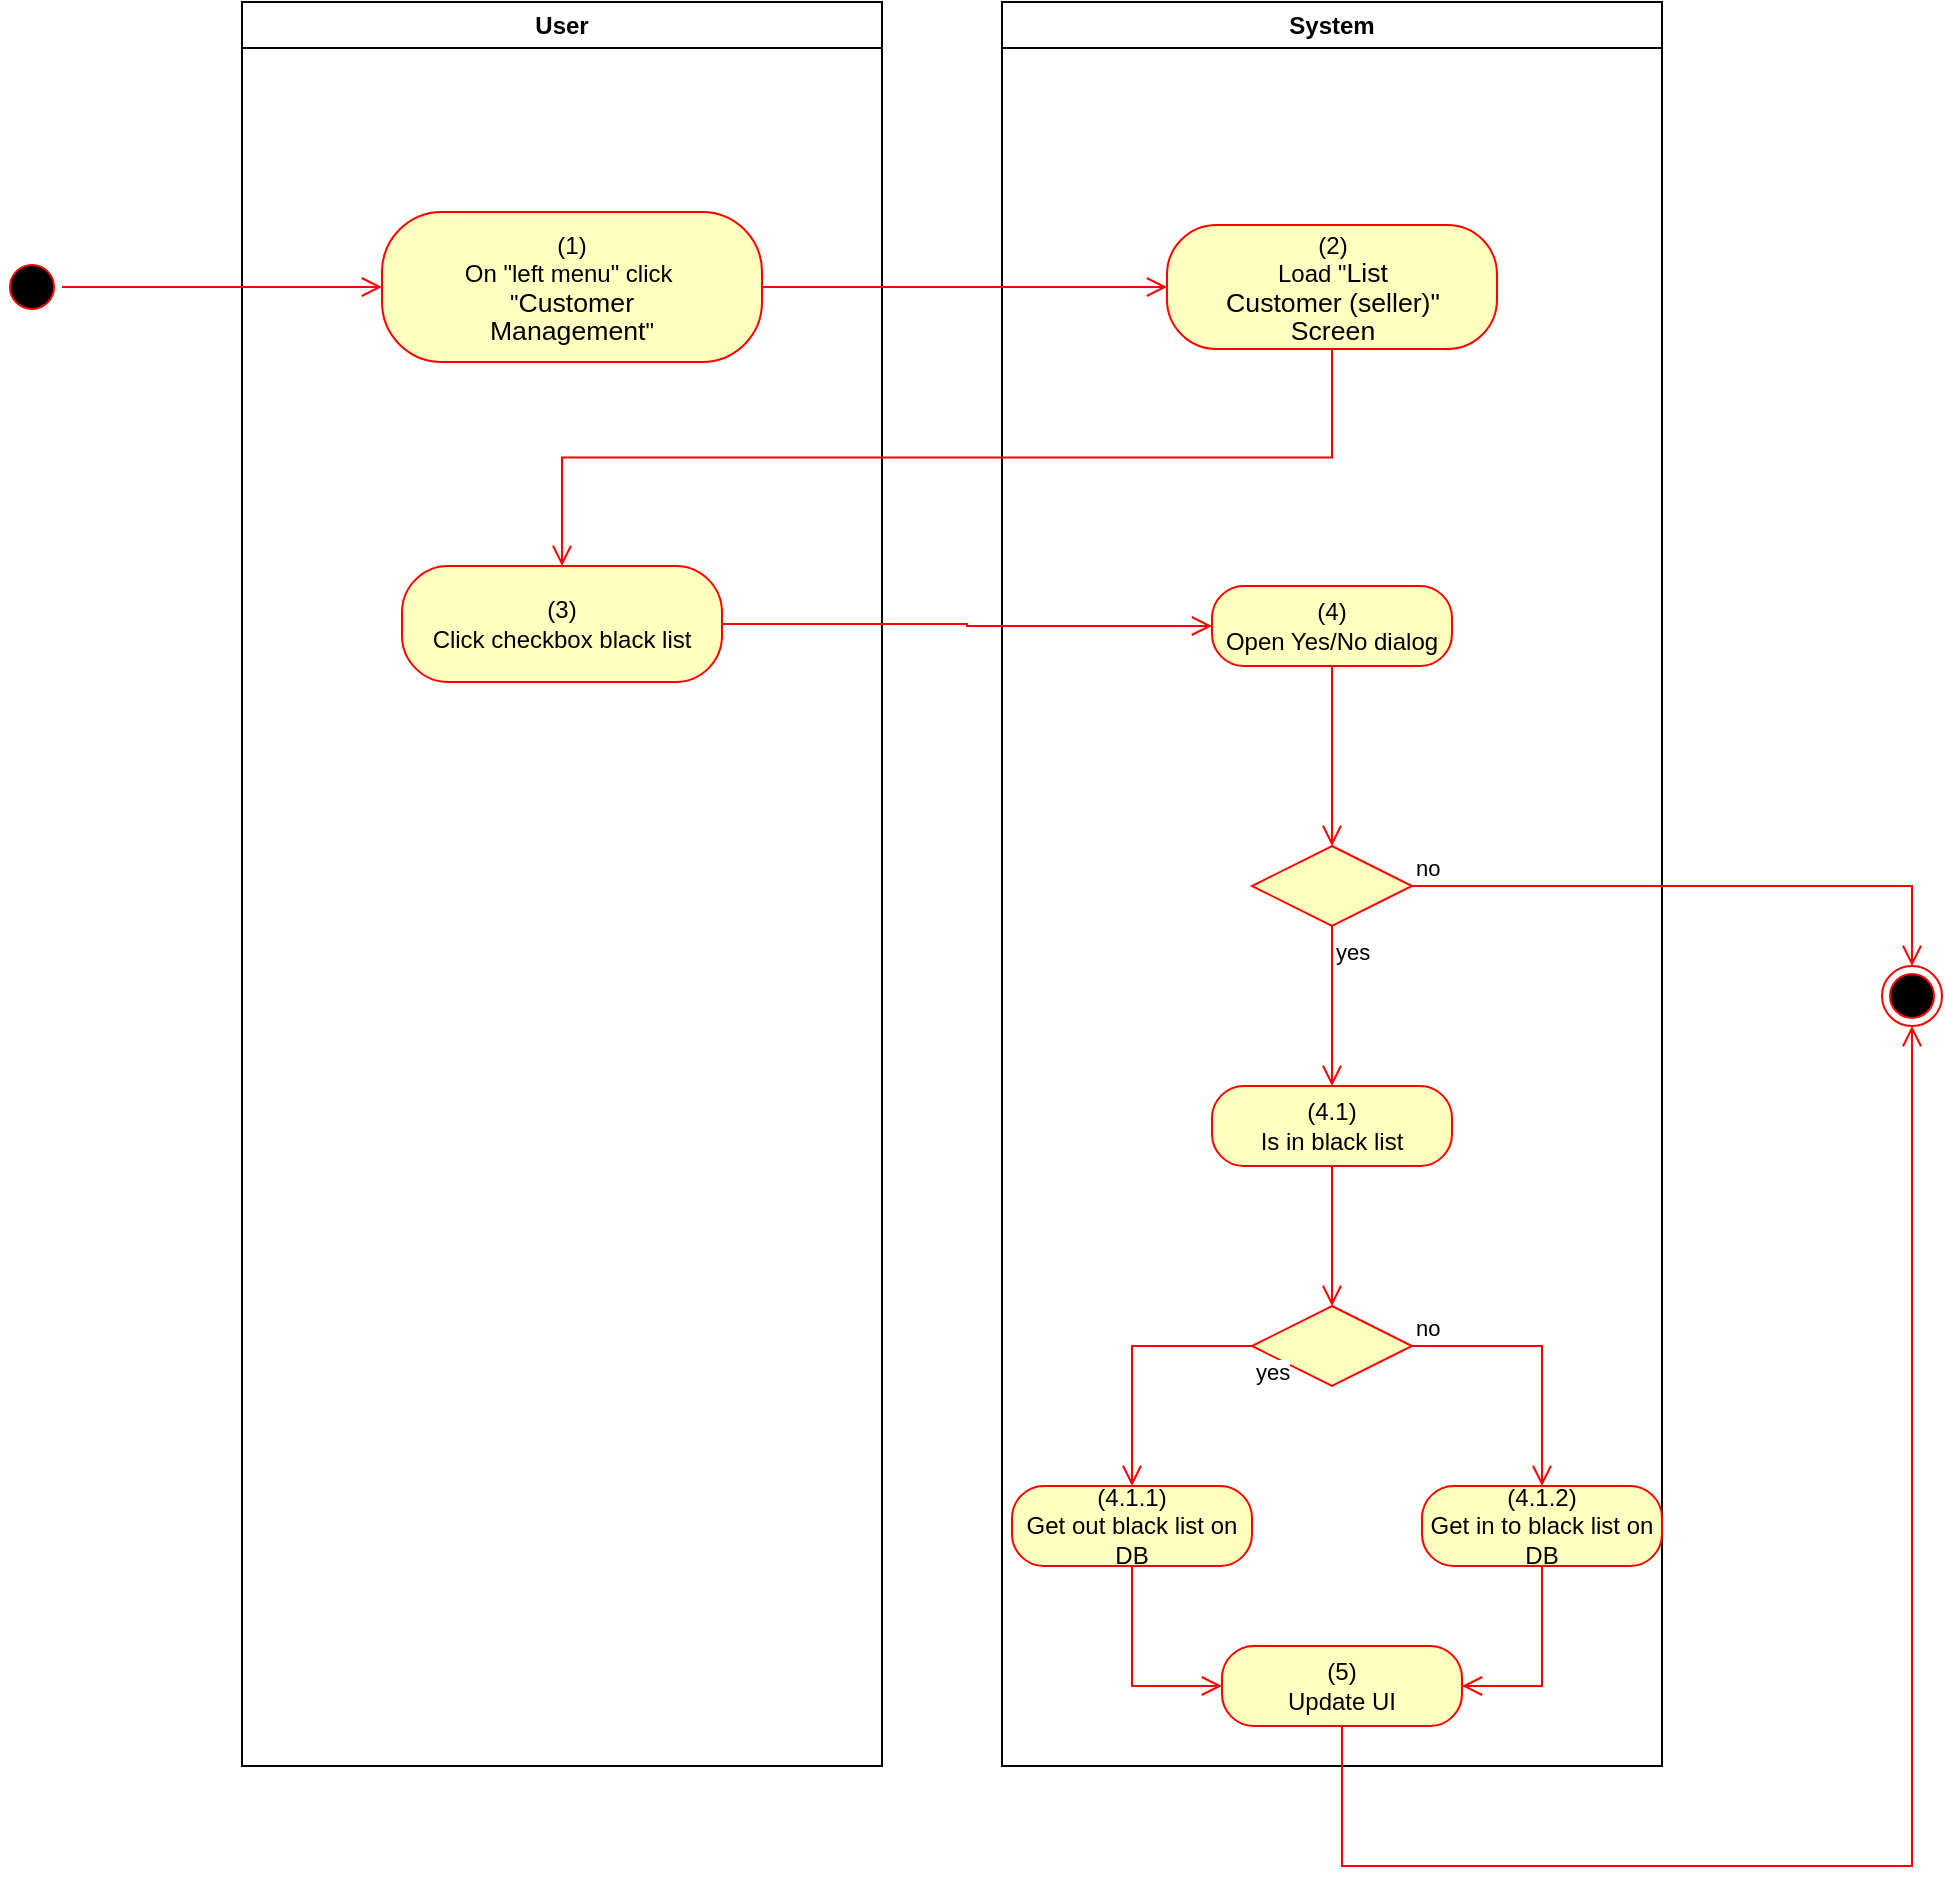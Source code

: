 <mxfile version="15.4.0" type="device"><diagram id="DqPd3pPzUuVAyW2Fu5ij" name="Page-1"><mxGraphModel dx="1086" dy="806" grid="1" gridSize="10" guides="1" tooltips="1" connect="1" arrows="1" fold="1" page="1" pageScale="1" pageWidth="850" pageHeight="1100" math="0" shadow="0"><root><mxCell id="0"/><mxCell id="1" parent="0"/><mxCell id="veHATAxZCfHgYQKrCV3v-1" value="User" style="swimlane;whiteSpace=wrap" vertex="1" parent="1"><mxGeometry x="140" y="128" width="320" height="882" as="geometry"><mxRectangle x="120" y="128" width="60" height="23" as="alternateBounds"/></mxGeometry></mxCell><mxCell id="veHATAxZCfHgYQKrCV3v-2" value="&lt;span&gt;(1)&lt;/span&gt;&lt;br style=&quot;padding: 0px ; margin: 0px&quot;&gt;&lt;span&gt;On &quot;left menu&quot; click&amp;nbsp;&lt;/span&gt;&lt;br style=&quot;padding: 0px ; margin: 0px&quot;&gt;&lt;span&gt;&quot;&lt;/span&gt;&lt;span lang=&quot;EN-GB&quot; style=&quot;font-size: 10pt ; line-height: 107% ; font-family: &amp;#34;arial&amp;#34; , sans-serif&quot;&gt;Customer&lt;br/&gt;Management&lt;/span&gt;&lt;span&gt;&quot;&lt;/span&gt;" style="rounded=1;whiteSpace=wrap;html=1;arcSize=40;fontColor=#000000;fillColor=#ffffc0;strokeColor=#ff0000;" vertex="1" parent="veHATAxZCfHgYQKrCV3v-1"><mxGeometry x="70" y="105" width="190" height="75" as="geometry"/></mxCell><mxCell id="veHATAxZCfHgYQKrCV3v-10" value="(3)&lt;br&gt;Click checkbox black list" style="rounded=1;whiteSpace=wrap;html=1;arcSize=40;fontColor=#000000;fillColor=#ffffc0;strokeColor=#ff0000;" vertex="1" parent="veHATAxZCfHgYQKrCV3v-1"><mxGeometry x="80" y="282" width="160" height="58" as="geometry"/></mxCell><mxCell id="veHATAxZCfHgYQKrCV3v-3" value="System" style="swimlane;whiteSpace=wrap;startSize=23;" vertex="1" parent="1"><mxGeometry x="520" y="128" width="330" height="882" as="geometry"/></mxCell><mxCell id="veHATAxZCfHgYQKrCV3v-4" value="(2)&lt;br&gt;Load &quot;&lt;span lang=&quot;EN-GB&quot; style=&quot;font-size: 10pt ; line-height: 107% ; font-family: &amp;#34;arial&amp;#34; , sans-serif&quot;&gt;&lt;span lang=&quot;EN-GB&quot; style=&quot;font-size: 10pt ; line-height: 107% ; font-family: &amp;#34;arial&amp;#34; , sans-serif&quot;&gt;List&lt;br/&gt;Customer (seller)&lt;/span&gt;&quot;&lt;br&gt;Screen&lt;br&gt;&lt;/span&gt;" style="rounded=1;whiteSpace=wrap;html=1;arcSize=40;fontColor=#000000;fillColor=#ffffc0;strokeColor=#ff0000;" vertex="1" parent="veHATAxZCfHgYQKrCV3v-3"><mxGeometry x="82.5" y="111.5" width="165" height="62" as="geometry"/></mxCell><mxCell id="veHATAxZCfHgYQKrCV3v-12" value="(4)&lt;br&gt;Open Yes/No dialog" style="rounded=1;whiteSpace=wrap;html=1;arcSize=40;fontColor=#000000;fillColor=#ffffc0;strokeColor=#ff0000;" vertex="1" parent="veHATAxZCfHgYQKrCV3v-3"><mxGeometry x="105" y="292" width="120" height="40" as="geometry"/></mxCell><mxCell id="veHATAxZCfHgYQKrCV3v-13" value="" style="edgeStyle=orthogonalEdgeStyle;html=1;verticalAlign=bottom;endArrow=open;endSize=8;strokeColor=#ff0000;rounded=0;entryX=0.5;entryY=0;entryDx=0;entryDy=0;" edge="1" source="veHATAxZCfHgYQKrCV3v-12" parent="veHATAxZCfHgYQKrCV3v-3" target="veHATAxZCfHgYQKrCV3v-14"><mxGeometry relative="1" as="geometry"><mxPoint x="165" y="382" as="targetPoint"/></mxGeometry></mxCell><mxCell id="veHATAxZCfHgYQKrCV3v-14" value="" style="rhombus;whiteSpace=wrap;html=1;fillColor=#ffffc0;strokeColor=#ff0000;" vertex="1" parent="veHATAxZCfHgYQKrCV3v-3"><mxGeometry x="125" y="422" width="80" height="40" as="geometry"/></mxCell><mxCell id="veHATAxZCfHgYQKrCV3v-16" value="yes" style="edgeStyle=orthogonalEdgeStyle;html=1;align=left;verticalAlign=top;endArrow=open;endSize=8;strokeColor=#ff0000;rounded=0;entryX=0.5;entryY=0;entryDx=0;entryDy=0;" edge="1" source="veHATAxZCfHgYQKrCV3v-14" parent="veHATAxZCfHgYQKrCV3v-3" target="veHATAxZCfHgYQKrCV3v-17"><mxGeometry x="-1" relative="1" as="geometry"><mxPoint x="165" y="522" as="targetPoint"/></mxGeometry></mxCell><mxCell id="veHATAxZCfHgYQKrCV3v-17" value="(4.1)&lt;br&gt;Is in black list" style="rounded=1;whiteSpace=wrap;html=1;arcSize=40;fontColor=#000000;fillColor=#ffffc0;strokeColor=#ff0000;" vertex="1" parent="veHATAxZCfHgYQKrCV3v-3"><mxGeometry x="105" y="542" width="120" height="40" as="geometry"/></mxCell><mxCell id="veHATAxZCfHgYQKrCV3v-20" value="" style="rhombus;whiteSpace=wrap;html=1;fillColor=#ffffc0;strokeColor=#ff0000;" vertex="1" parent="veHATAxZCfHgYQKrCV3v-3"><mxGeometry x="125" y="652" width="80" height="40" as="geometry"/></mxCell><mxCell id="veHATAxZCfHgYQKrCV3v-21" value="no" style="edgeStyle=orthogonalEdgeStyle;html=1;align=left;verticalAlign=bottom;endArrow=open;endSize=8;strokeColor=#ff0000;rounded=0;entryX=0.5;entryY=0;entryDx=0;entryDy=0;" edge="1" source="veHATAxZCfHgYQKrCV3v-20" parent="veHATAxZCfHgYQKrCV3v-3" target="veHATAxZCfHgYQKrCV3v-25"><mxGeometry x="-1" relative="1" as="geometry"><mxPoint x="290" y="752" as="targetPoint"/></mxGeometry></mxCell><mxCell id="veHATAxZCfHgYQKrCV3v-22" value="yes" style="edgeStyle=orthogonalEdgeStyle;html=1;align=left;verticalAlign=top;endArrow=open;endSize=8;strokeColor=#ff0000;rounded=0;entryX=0.5;entryY=0;entryDx=0;entryDy=0;exitX=0;exitY=0.5;exitDx=0;exitDy=0;" edge="1" source="veHATAxZCfHgYQKrCV3v-20" parent="veHATAxZCfHgYQKrCV3v-3" target="veHATAxZCfHgYQKrCV3v-23"><mxGeometry x="-1" relative="1" as="geometry"><mxPoint x="40" y="742" as="targetPoint"/></mxGeometry></mxCell><mxCell id="veHATAxZCfHgYQKrCV3v-18" value="" style="edgeStyle=orthogonalEdgeStyle;html=1;verticalAlign=bottom;endArrow=open;endSize=8;strokeColor=#ff0000;rounded=0;entryX=0.5;entryY=0;entryDx=0;entryDy=0;" edge="1" source="veHATAxZCfHgYQKrCV3v-17" parent="veHATAxZCfHgYQKrCV3v-3" target="veHATAxZCfHgYQKrCV3v-20"><mxGeometry relative="1" as="geometry"><mxPoint x="165" y="642" as="targetPoint"/><Array as="points"/></mxGeometry></mxCell><mxCell id="veHATAxZCfHgYQKrCV3v-23" value="(4.1.1)&lt;br&gt;Get out black list on DB" style="rounded=1;whiteSpace=wrap;html=1;arcSize=40;fontColor=#000000;fillColor=#ffffc0;strokeColor=#ff0000;" vertex="1" parent="veHATAxZCfHgYQKrCV3v-3"><mxGeometry x="5" y="742" width="120" height="40" as="geometry"/></mxCell><mxCell id="veHATAxZCfHgYQKrCV3v-25" value="(4.1.2)&lt;br&gt;Get in to black list on DB" style="rounded=1;whiteSpace=wrap;html=1;arcSize=40;fontColor=#000000;fillColor=#ffffc0;strokeColor=#ff0000;" vertex="1" parent="veHATAxZCfHgYQKrCV3v-3"><mxGeometry x="210" y="742" width="120" height="40" as="geometry"/></mxCell><mxCell id="veHATAxZCfHgYQKrCV3v-26" value="" style="edgeStyle=orthogonalEdgeStyle;html=1;verticalAlign=bottom;endArrow=open;endSize=8;strokeColor=#ff0000;rounded=0;entryX=1;entryY=0.5;entryDx=0;entryDy=0;" edge="1" source="veHATAxZCfHgYQKrCV3v-25" parent="veHATAxZCfHgYQKrCV3v-3" target="veHATAxZCfHgYQKrCV3v-27"><mxGeometry relative="1" as="geometry"><mxPoint x="270" y="852" as="targetPoint"/></mxGeometry></mxCell><mxCell id="veHATAxZCfHgYQKrCV3v-27" value="(5)&lt;br&gt;Update UI" style="rounded=1;whiteSpace=wrap;html=1;arcSize=40;fontColor=#000000;fillColor=#ffffc0;strokeColor=#ff0000;" vertex="1" parent="veHATAxZCfHgYQKrCV3v-3"><mxGeometry x="110" y="822" width="120" height="40" as="geometry"/></mxCell><mxCell id="veHATAxZCfHgYQKrCV3v-24" value="" style="edgeStyle=orthogonalEdgeStyle;html=1;verticalAlign=bottom;endArrow=open;endSize=8;strokeColor=#ff0000;rounded=0;entryX=0;entryY=0.5;entryDx=0;entryDy=0;" edge="1" source="veHATAxZCfHgYQKrCV3v-23" parent="veHATAxZCfHgYQKrCV3v-3" target="veHATAxZCfHgYQKrCV3v-27"><mxGeometry relative="1" as="geometry"><mxPoint x="60" y="622" as="targetPoint"/></mxGeometry></mxCell><mxCell id="veHATAxZCfHgYQKrCV3v-5" value="" style="ellipse;html=1;shape=startState;fillColor=#000000;strokeColor=#ff0000;" vertex="1" parent="1"><mxGeometry x="20" y="255.5" width="30" height="30" as="geometry"/></mxCell><mxCell id="veHATAxZCfHgYQKrCV3v-6" value="" style="edgeStyle=orthogonalEdgeStyle;html=1;verticalAlign=bottom;endArrow=open;endSize=8;strokeColor=#ff0000;rounded=0;entryX=0;entryY=0.5;entryDx=0;entryDy=0;" edge="1" parent="1" source="veHATAxZCfHgYQKrCV3v-5" target="veHATAxZCfHgYQKrCV3v-2"><mxGeometry relative="1" as="geometry"><mxPoint x="200" y="253" as="targetPoint"/></mxGeometry></mxCell><mxCell id="veHATAxZCfHgYQKrCV3v-7" value="" style="edgeStyle=orthogonalEdgeStyle;html=1;verticalAlign=bottom;endArrow=open;endSize=8;strokeColor=#ff0000;rounded=0;entryX=0;entryY=0.5;entryDx=0;entryDy=0;" edge="1" parent="1" source="veHATAxZCfHgYQKrCV3v-2" target="veHATAxZCfHgYQKrCV3v-4"><mxGeometry relative="1" as="geometry"><mxPoint x="600" y="271" as="targetPoint"/></mxGeometry></mxCell><mxCell id="veHATAxZCfHgYQKrCV3v-8" value="" style="ellipse;html=1;shape=endState;fillColor=#000000;strokeColor=#ff0000;" vertex="1" parent="1"><mxGeometry x="960" y="610" width="30" height="30" as="geometry"/></mxCell><mxCell id="veHATAxZCfHgYQKrCV3v-9" value="" style="edgeStyle=orthogonalEdgeStyle;html=1;verticalAlign=bottom;endArrow=open;endSize=8;strokeColor=#ff0000;rounded=0;exitX=0.5;exitY=1;exitDx=0;exitDy=0;entryX=0.5;entryY=0;entryDx=0;entryDy=0;" edge="1" parent="1" source="veHATAxZCfHgYQKrCV3v-4" target="veHATAxZCfHgYQKrCV3v-10"><mxGeometry relative="1" as="geometry"><mxPoint x="820" y="760" as="targetPoint"/><mxPoint x="850" y="785" as="sourcePoint"/></mxGeometry></mxCell><mxCell id="veHATAxZCfHgYQKrCV3v-11" value="" style="edgeStyle=orthogonalEdgeStyle;html=1;verticalAlign=bottom;endArrow=open;endSize=8;strokeColor=#ff0000;rounded=0;entryX=0;entryY=0.5;entryDx=0;entryDy=0;" edge="1" source="veHATAxZCfHgYQKrCV3v-10" parent="1" target="veHATAxZCfHgYQKrCV3v-12"><mxGeometry relative="1" as="geometry"><mxPoint x="300" y="520" as="targetPoint"/></mxGeometry></mxCell><mxCell id="veHATAxZCfHgYQKrCV3v-15" value="no" style="edgeStyle=orthogonalEdgeStyle;html=1;align=left;verticalAlign=bottom;endArrow=open;endSize=8;strokeColor=#ff0000;rounded=0;entryX=0.5;entryY=0;entryDx=0;entryDy=0;" edge="1" source="veHATAxZCfHgYQKrCV3v-14" parent="1" target="veHATAxZCfHgYQKrCV3v-8"><mxGeometry x="-1" relative="1" as="geometry"><mxPoint x="820" y="560" as="targetPoint"/></mxGeometry></mxCell><mxCell id="veHATAxZCfHgYQKrCV3v-28" value="" style="edgeStyle=orthogonalEdgeStyle;html=1;verticalAlign=bottom;endArrow=open;endSize=8;strokeColor=#ff0000;rounded=0;entryX=0.5;entryY=1;entryDx=0;entryDy=0;exitX=0.5;exitY=1;exitDx=0;exitDy=0;" edge="1" source="veHATAxZCfHgYQKrCV3v-27" parent="1" target="veHATAxZCfHgYQKrCV3v-8"><mxGeometry relative="1" as="geometry"><mxPoint x="690" y="1050" as="targetPoint"/><Array as="points"><mxPoint x="690" y="1060"/><mxPoint x="975" y="1060"/></Array></mxGeometry></mxCell></root></mxGraphModel></diagram></mxfile>